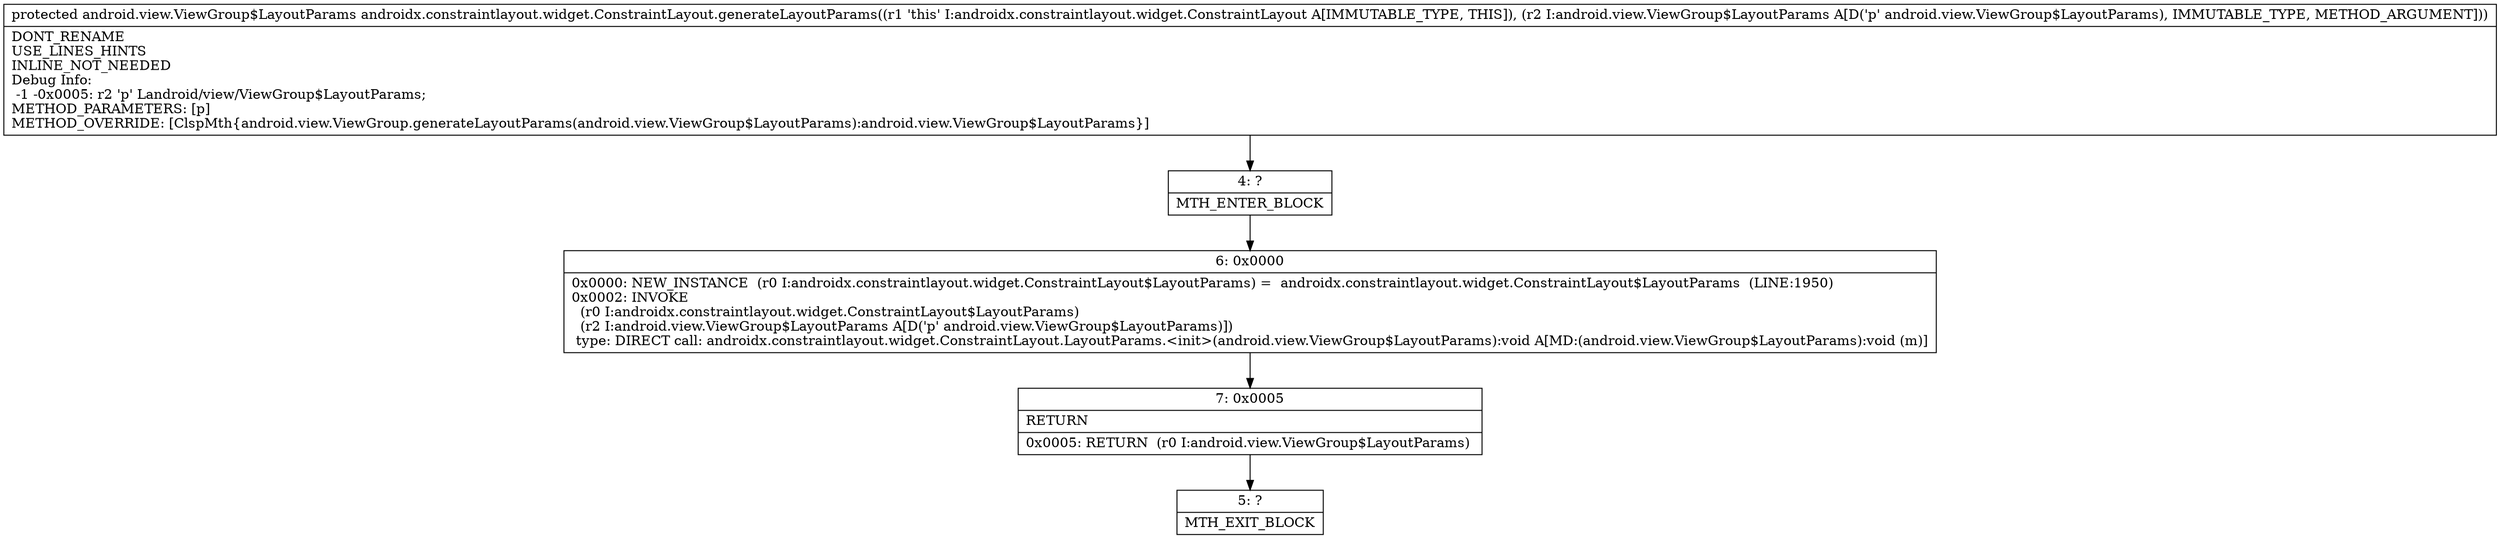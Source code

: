 digraph "CFG forandroidx.constraintlayout.widget.ConstraintLayout.generateLayoutParams(Landroid\/view\/ViewGroup$LayoutParams;)Landroid\/view\/ViewGroup$LayoutParams;" {
Node_4 [shape=record,label="{4\:\ ?|MTH_ENTER_BLOCK\l}"];
Node_6 [shape=record,label="{6\:\ 0x0000|0x0000: NEW_INSTANCE  (r0 I:androidx.constraintlayout.widget.ConstraintLayout$LayoutParams) =  androidx.constraintlayout.widget.ConstraintLayout$LayoutParams  (LINE:1950)\l0x0002: INVOKE  \l  (r0 I:androidx.constraintlayout.widget.ConstraintLayout$LayoutParams)\l  (r2 I:android.view.ViewGroup$LayoutParams A[D('p' android.view.ViewGroup$LayoutParams)])\l type: DIRECT call: androidx.constraintlayout.widget.ConstraintLayout.LayoutParams.\<init\>(android.view.ViewGroup$LayoutParams):void A[MD:(android.view.ViewGroup$LayoutParams):void (m)]\l}"];
Node_7 [shape=record,label="{7\:\ 0x0005|RETURN\l|0x0005: RETURN  (r0 I:android.view.ViewGroup$LayoutParams) \l}"];
Node_5 [shape=record,label="{5\:\ ?|MTH_EXIT_BLOCK\l}"];
MethodNode[shape=record,label="{protected android.view.ViewGroup$LayoutParams androidx.constraintlayout.widget.ConstraintLayout.generateLayoutParams((r1 'this' I:androidx.constraintlayout.widget.ConstraintLayout A[IMMUTABLE_TYPE, THIS]), (r2 I:android.view.ViewGroup$LayoutParams A[D('p' android.view.ViewGroup$LayoutParams), IMMUTABLE_TYPE, METHOD_ARGUMENT]))  | DONT_RENAME\lUSE_LINES_HINTS\lINLINE_NOT_NEEDED\lDebug Info:\l  \-1 \-0x0005: r2 'p' Landroid\/view\/ViewGroup$LayoutParams;\lMETHOD_PARAMETERS: [p]\lMETHOD_OVERRIDE: [ClspMth\{android.view.ViewGroup.generateLayoutParams(android.view.ViewGroup$LayoutParams):android.view.ViewGroup$LayoutParams\}]\l}"];
MethodNode -> Node_4;Node_4 -> Node_6;
Node_6 -> Node_7;
Node_7 -> Node_5;
}


